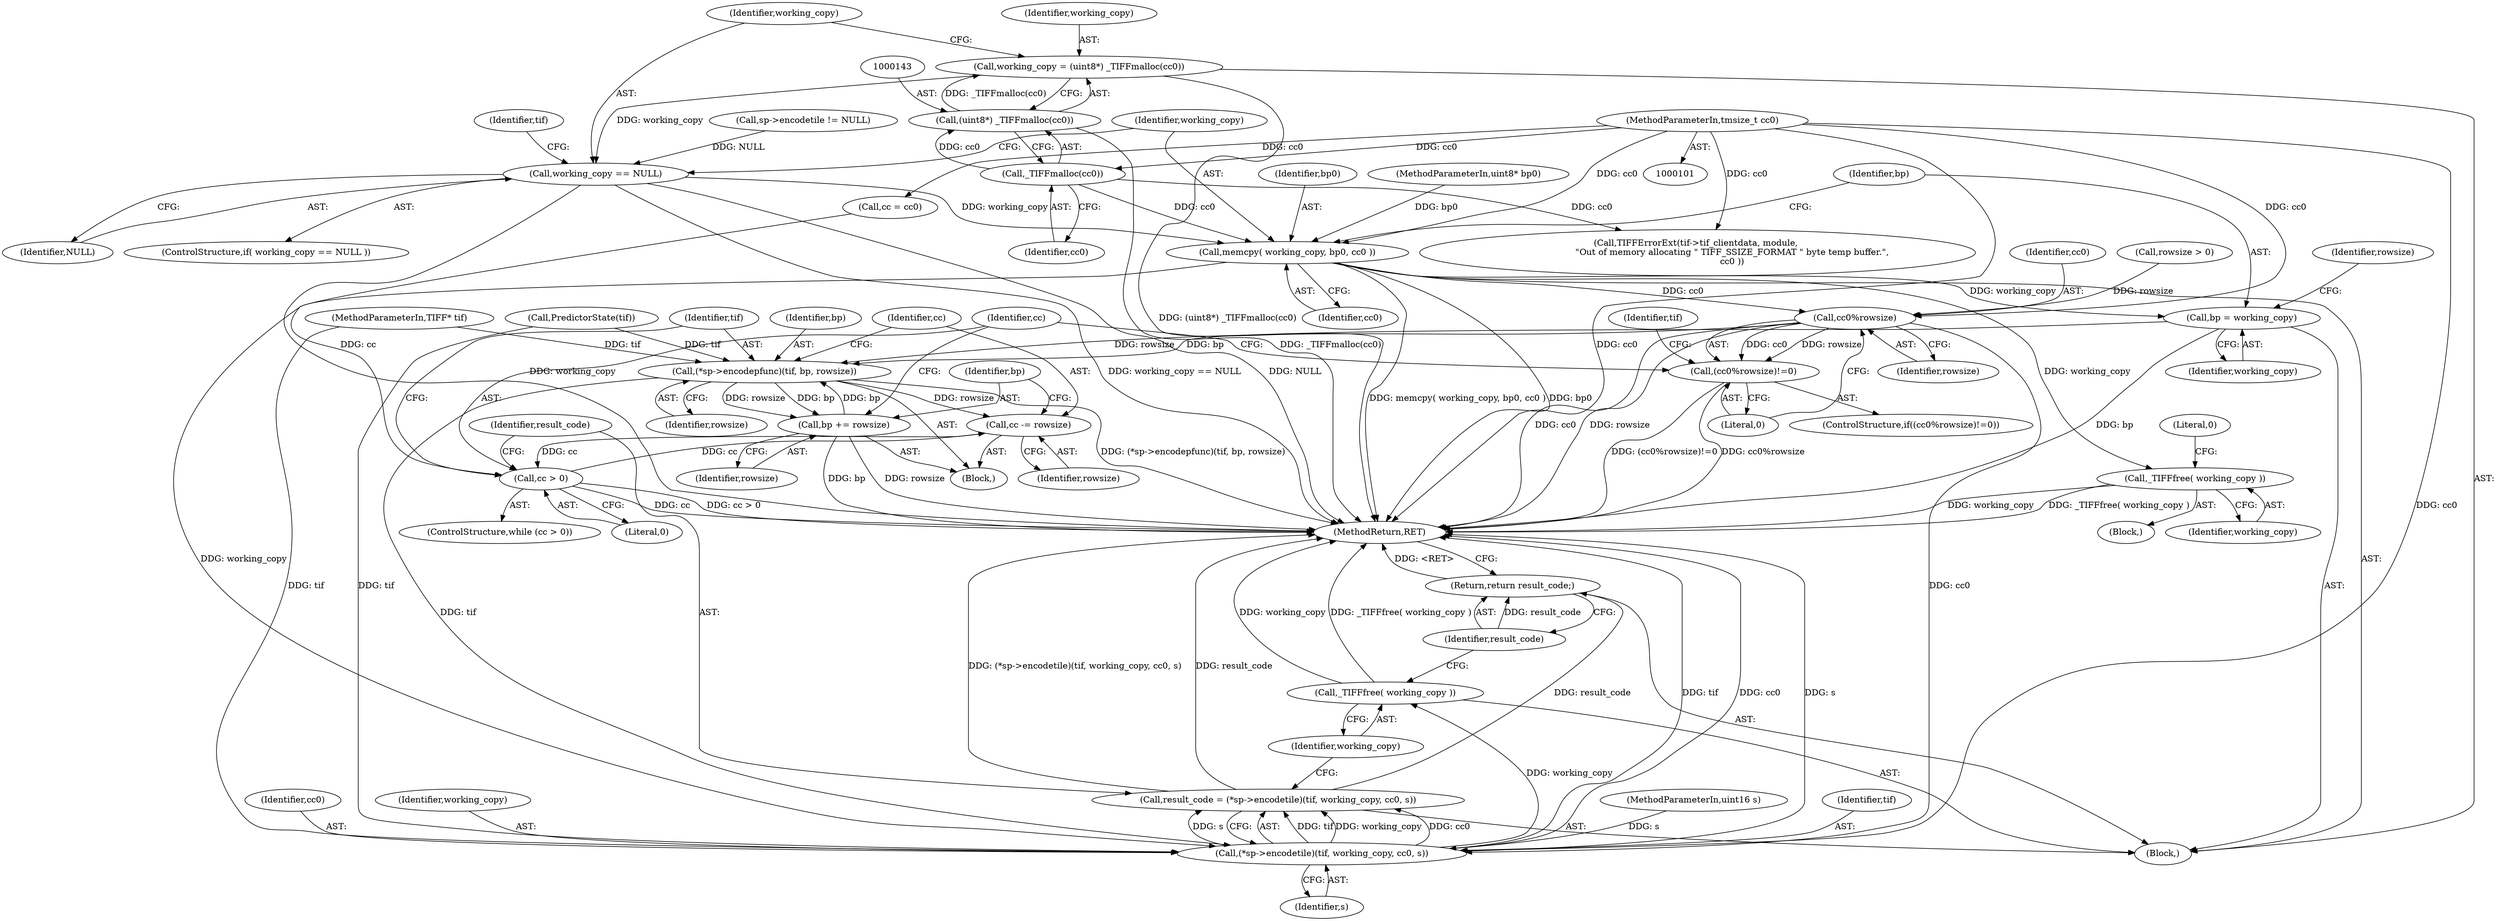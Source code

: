 digraph "0_libtiff_6a984bf7905c6621281588431f384e79d11a2e33@API" {
"1000140" [label="(Call,working_copy = (uint8*) _TIFFmalloc(cc0))"];
"1000142" [label="(Call,(uint8*) _TIFFmalloc(cc0))"];
"1000144" [label="(Call,_TIFFmalloc(cc0))"];
"1000104" [label="(MethodParameterIn,tmsize_t cc0)"];
"1000147" [label="(Call,working_copy == NULL)"];
"1000160" [label="(Call,memcpy( working_copy, bp0, cc0 ))"];
"1000164" [label="(Call,bp = working_copy)"];
"1000199" [label="(Call,(*sp->encodepfunc)(tif, bp, rowsize))"];
"1000203" [label="(Call,cc -= rowsize)"];
"1000195" [label="(Call,cc > 0)"];
"1000206" [label="(Call,bp += rowsize)"];
"1000211" [label="(Call,(*sp->encodetile)(tif, working_copy, cc0, s))"];
"1000209" [label="(Call,result_code = (*sp->encodetile)(tif, working_copy, cc0, s))"];
"1000218" [label="(Return,return result_code;)"];
"1000216" [label="(Call,_TIFFfree( working_copy ))"];
"1000178" [label="(Call,cc0%rowsize)"];
"1000177" [label="(Call,(cc0%rowsize)!=0)"];
"1000190" [label="(Call,_TIFFfree( working_copy ))"];
"1000105" [label="(MethodParameterIn,uint16 s)"];
"1000219" [label="(Identifier,result_code)"];
"1000146" [label="(ControlStructure,if( working_copy == NULL ))"];
"1000203" [label="(Call,cc -= rowsize)"];
"1000145" [label="(Identifier,cc0)"];
"1000140" [label="(Call,working_copy = (uint8*) _TIFFmalloc(cc0))"];
"1000142" [label="(Call,(uint8*) _TIFFmalloc(cc0))"];
"1000165" [label="(Identifier,bp)"];
"1000209" [label="(Call,result_code = (*sp->encodetile)(tif, working_copy, cc0, s))"];
"1000185" [label="(Identifier,tif)"];
"1000193" [label="(Literal,0)"];
"1000212" [label="(Identifier,tif)"];
"1000161" [label="(Identifier,working_copy)"];
"1000160" [label="(Call,memcpy( working_copy, bp0, cc0 ))"];
"1000199" [label="(Call,(*sp->encodepfunc)(tif, bp, rowsize))"];
"1000206" [label="(Call,bp += rowsize)"];
"1000164" [label="(Call,bp = working_copy)"];
"1000197" [label="(Literal,0)"];
"1000163" [label="(Identifier,cc0)"];
"1000168" [label="(Identifier,rowsize)"];
"1000204" [label="(Identifier,cc)"];
"1000144" [label="(Call,_TIFFmalloc(cc0))"];
"1000162" [label="(Identifier,bp0)"];
"1000218" [label="(Return,return result_code;)"];
"1000176" [label="(ControlStructure,if((cc0%rowsize)!=0))"];
"1000147" [label="(Call,working_copy == NULL)"];
"1000166" [label="(Identifier,working_copy)"];
"1000114" [label="(Call,PredictorState(tif))"];
"1000177" [label="(Call,(cc0%rowsize)!=0)"];
"1000181" [label="(Literal,0)"];
"1000180" [label="(Identifier,rowsize)"];
"1000190" [label="(Call,_TIFFfree( working_copy ))"];
"1000194" [label="(ControlStructure,while (cc > 0))"];
"1000148" [label="(Identifier,working_copy)"];
"1000198" [label="(Block,)"];
"1000214" [label="(Identifier,cc0)"];
"1000135" [label="(Call,sp->encodetile != NULL)"];
"1000195" [label="(Call,cc > 0)"];
"1000178" [label="(Call,cc0%rowsize)"];
"1000196" [label="(Identifier,cc)"];
"1000220" [label="(MethodReturn,RET)"];
"1000208" [label="(Identifier,rowsize)"];
"1000106" [label="(Block,)"];
"1000211" [label="(Call,(*sp->encodetile)(tif, working_copy, cc0, s))"];
"1000153" [label="(Identifier,tif)"];
"1000191" [label="(Identifier,working_copy)"];
"1000102" [label="(MethodParameterIn,TIFF* tif)"];
"1000213" [label="(Identifier,working_copy)"];
"1000173" [label="(Call,rowsize > 0)"];
"1000149" [label="(Identifier,NULL)"];
"1000207" [label="(Identifier,bp)"];
"1000151" [label="(Call,TIFFErrorExt(tif->tif_clientdata, module, \n                         \"Out of memory allocating \" TIFF_SSIZE_FORMAT \" byte temp buffer.\",\n                         cc0 ))"];
"1000215" [label="(Identifier,s)"];
"1000205" [label="(Identifier,rowsize)"];
"1000141" [label="(Identifier,working_copy)"];
"1000216" [label="(Call,_TIFFfree( working_copy ))"];
"1000179" [label="(Identifier,cc0)"];
"1000202" [label="(Identifier,rowsize)"];
"1000104" [label="(MethodParameterIn,tmsize_t cc0)"];
"1000201" [label="(Identifier,bp)"];
"1000118" [label="(Call,cc = cc0)"];
"1000200" [label="(Identifier,tif)"];
"1000103" [label="(MethodParameterIn,uint8* bp0)"];
"1000210" [label="(Identifier,result_code)"];
"1000217" [label="(Identifier,working_copy)"];
"1000182" [label="(Block,)"];
"1000140" -> "1000106"  [label="AST: "];
"1000140" -> "1000142"  [label="CFG: "];
"1000141" -> "1000140"  [label="AST: "];
"1000142" -> "1000140"  [label="AST: "];
"1000148" -> "1000140"  [label="CFG: "];
"1000140" -> "1000220"  [label="DDG: (uint8*) _TIFFmalloc(cc0)"];
"1000142" -> "1000140"  [label="DDG: _TIFFmalloc(cc0)"];
"1000140" -> "1000147"  [label="DDG: working_copy"];
"1000142" -> "1000144"  [label="CFG: "];
"1000143" -> "1000142"  [label="AST: "];
"1000144" -> "1000142"  [label="AST: "];
"1000142" -> "1000220"  [label="DDG: _TIFFmalloc(cc0)"];
"1000144" -> "1000142"  [label="DDG: cc0"];
"1000144" -> "1000145"  [label="CFG: "];
"1000145" -> "1000144"  [label="AST: "];
"1000104" -> "1000144"  [label="DDG: cc0"];
"1000144" -> "1000151"  [label="DDG: cc0"];
"1000144" -> "1000160"  [label="DDG: cc0"];
"1000104" -> "1000101"  [label="AST: "];
"1000104" -> "1000220"  [label="DDG: cc0"];
"1000104" -> "1000118"  [label="DDG: cc0"];
"1000104" -> "1000151"  [label="DDG: cc0"];
"1000104" -> "1000160"  [label="DDG: cc0"];
"1000104" -> "1000178"  [label="DDG: cc0"];
"1000104" -> "1000211"  [label="DDG: cc0"];
"1000147" -> "1000146"  [label="AST: "];
"1000147" -> "1000149"  [label="CFG: "];
"1000148" -> "1000147"  [label="AST: "];
"1000149" -> "1000147"  [label="AST: "];
"1000153" -> "1000147"  [label="CFG: "];
"1000161" -> "1000147"  [label="CFG: "];
"1000147" -> "1000220"  [label="DDG: NULL"];
"1000147" -> "1000220"  [label="DDG: working_copy"];
"1000147" -> "1000220"  [label="DDG: working_copy == NULL"];
"1000135" -> "1000147"  [label="DDG: NULL"];
"1000147" -> "1000160"  [label="DDG: working_copy"];
"1000160" -> "1000106"  [label="AST: "];
"1000160" -> "1000163"  [label="CFG: "];
"1000161" -> "1000160"  [label="AST: "];
"1000162" -> "1000160"  [label="AST: "];
"1000163" -> "1000160"  [label="AST: "];
"1000165" -> "1000160"  [label="CFG: "];
"1000160" -> "1000220"  [label="DDG: memcpy( working_copy, bp0, cc0 )"];
"1000160" -> "1000220"  [label="DDG: bp0"];
"1000103" -> "1000160"  [label="DDG: bp0"];
"1000160" -> "1000164"  [label="DDG: working_copy"];
"1000160" -> "1000178"  [label="DDG: cc0"];
"1000160" -> "1000190"  [label="DDG: working_copy"];
"1000160" -> "1000211"  [label="DDG: working_copy"];
"1000164" -> "1000106"  [label="AST: "];
"1000164" -> "1000166"  [label="CFG: "];
"1000165" -> "1000164"  [label="AST: "];
"1000166" -> "1000164"  [label="AST: "];
"1000168" -> "1000164"  [label="CFG: "];
"1000164" -> "1000220"  [label="DDG: bp"];
"1000164" -> "1000199"  [label="DDG: bp"];
"1000199" -> "1000198"  [label="AST: "];
"1000199" -> "1000202"  [label="CFG: "];
"1000200" -> "1000199"  [label="AST: "];
"1000201" -> "1000199"  [label="AST: "];
"1000202" -> "1000199"  [label="AST: "];
"1000204" -> "1000199"  [label="CFG: "];
"1000199" -> "1000220"  [label="DDG: (*sp->encodepfunc)(tif, bp, rowsize)"];
"1000114" -> "1000199"  [label="DDG: tif"];
"1000102" -> "1000199"  [label="DDG: tif"];
"1000206" -> "1000199"  [label="DDG: bp"];
"1000178" -> "1000199"  [label="DDG: rowsize"];
"1000199" -> "1000203"  [label="DDG: rowsize"];
"1000199" -> "1000206"  [label="DDG: rowsize"];
"1000199" -> "1000206"  [label="DDG: bp"];
"1000199" -> "1000211"  [label="DDG: tif"];
"1000203" -> "1000198"  [label="AST: "];
"1000203" -> "1000205"  [label="CFG: "];
"1000204" -> "1000203"  [label="AST: "];
"1000205" -> "1000203"  [label="AST: "];
"1000207" -> "1000203"  [label="CFG: "];
"1000203" -> "1000195"  [label="DDG: cc"];
"1000195" -> "1000203"  [label="DDG: cc"];
"1000195" -> "1000194"  [label="AST: "];
"1000195" -> "1000197"  [label="CFG: "];
"1000196" -> "1000195"  [label="AST: "];
"1000197" -> "1000195"  [label="AST: "];
"1000200" -> "1000195"  [label="CFG: "];
"1000210" -> "1000195"  [label="CFG: "];
"1000195" -> "1000220"  [label="DDG: cc > 0"];
"1000195" -> "1000220"  [label="DDG: cc"];
"1000118" -> "1000195"  [label="DDG: cc"];
"1000206" -> "1000198"  [label="AST: "];
"1000206" -> "1000208"  [label="CFG: "];
"1000207" -> "1000206"  [label="AST: "];
"1000208" -> "1000206"  [label="AST: "];
"1000196" -> "1000206"  [label="CFG: "];
"1000206" -> "1000220"  [label="DDG: bp"];
"1000206" -> "1000220"  [label="DDG: rowsize"];
"1000211" -> "1000209"  [label="AST: "];
"1000211" -> "1000215"  [label="CFG: "];
"1000212" -> "1000211"  [label="AST: "];
"1000213" -> "1000211"  [label="AST: "];
"1000214" -> "1000211"  [label="AST: "];
"1000215" -> "1000211"  [label="AST: "];
"1000209" -> "1000211"  [label="CFG: "];
"1000211" -> "1000220"  [label="DDG: tif"];
"1000211" -> "1000220"  [label="DDG: cc0"];
"1000211" -> "1000220"  [label="DDG: s"];
"1000211" -> "1000209"  [label="DDG: tif"];
"1000211" -> "1000209"  [label="DDG: working_copy"];
"1000211" -> "1000209"  [label="DDG: cc0"];
"1000211" -> "1000209"  [label="DDG: s"];
"1000114" -> "1000211"  [label="DDG: tif"];
"1000102" -> "1000211"  [label="DDG: tif"];
"1000178" -> "1000211"  [label="DDG: cc0"];
"1000105" -> "1000211"  [label="DDG: s"];
"1000211" -> "1000216"  [label="DDG: working_copy"];
"1000209" -> "1000106"  [label="AST: "];
"1000210" -> "1000209"  [label="AST: "];
"1000217" -> "1000209"  [label="CFG: "];
"1000209" -> "1000220"  [label="DDG: result_code"];
"1000209" -> "1000220"  [label="DDG: (*sp->encodetile)(tif, working_copy, cc0, s)"];
"1000209" -> "1000218"  [label="DDG: result_code"];
"1000218" -> "1000106"  [label="AST: "];
"1000218" -> "1000219"  [label="CFG: "];
"1000219" -> "1000218"  [label="AST: "];
"1000220" -> "1000218"  [label="CFG: "];
"1000218" -> "1000220"  [label="DDG: <RET>"];
"1000219" -> "1000218"  [label="DDG: result_code"];
"1000216" -> "1000106"  [label="AST: "];
"1000216" -> "1000217"  [label="CFG: "];
"1000217" -> "1000216"  [label="AST: "];
"1000219" -> "1000216"  [label="CFG: "];
"1000216" -> "1000220"  [label="DDG: _TIFFfree( working_copy )"];
"1000216" -> "1000220"  [label="DDG: working_copy"];
"1000178" -> "1000177"  [label="AST: "];
"1000178" -> "1000180"  [label="CFG: "];
"1000179" -> "1000178"  [label="AST: "];
"1000180" -> "1000178"  [label="AST: "];
"1000181" -> "1000178"  [label="CFG: "];
"1000178" -> "1000220"  [label="DDG: cc0"];
"1000178" -> "1000220"  [label="DDG: rowsize"];
"1000178" -> "1000177"  [label="DDG: cc0"];
"1000178" -> "1000177"  [label="DDG: rowsize"];
"1000173" -> "1000178"  [label="DDG: rowsize"];
"1000177" -> "1000176"  [label="AST: "];
"1000177" -> "1000181"  [label="CFG: "];
"1000181" -> "1000177"  [label="AST: "];
"1000185" -> "1000177"  [label="CFG: "];
"1000196" -> "1000177"  [label="CFG: "];
"1000177" -> "1000220"  [label="DDG: cc0%rowsize"];
"1000177" -> "1000220"  [label="DDG: (cc0%rowsize)!=0"];
"1000190" -> "1000182"  [label="AST: "];
"1000190" -> "1000191"  [label="CFG: "];
"1000191" -> "1000190"  [label="AST: "];
"1000193" -> "1000190"  [label="CFG: "];
"1000190" -> "1000220"  [label="DDG: _TIFFfree( working_copy )"];
"1000190" -> "1000220"  [label="DDG: working_copy"];
}
